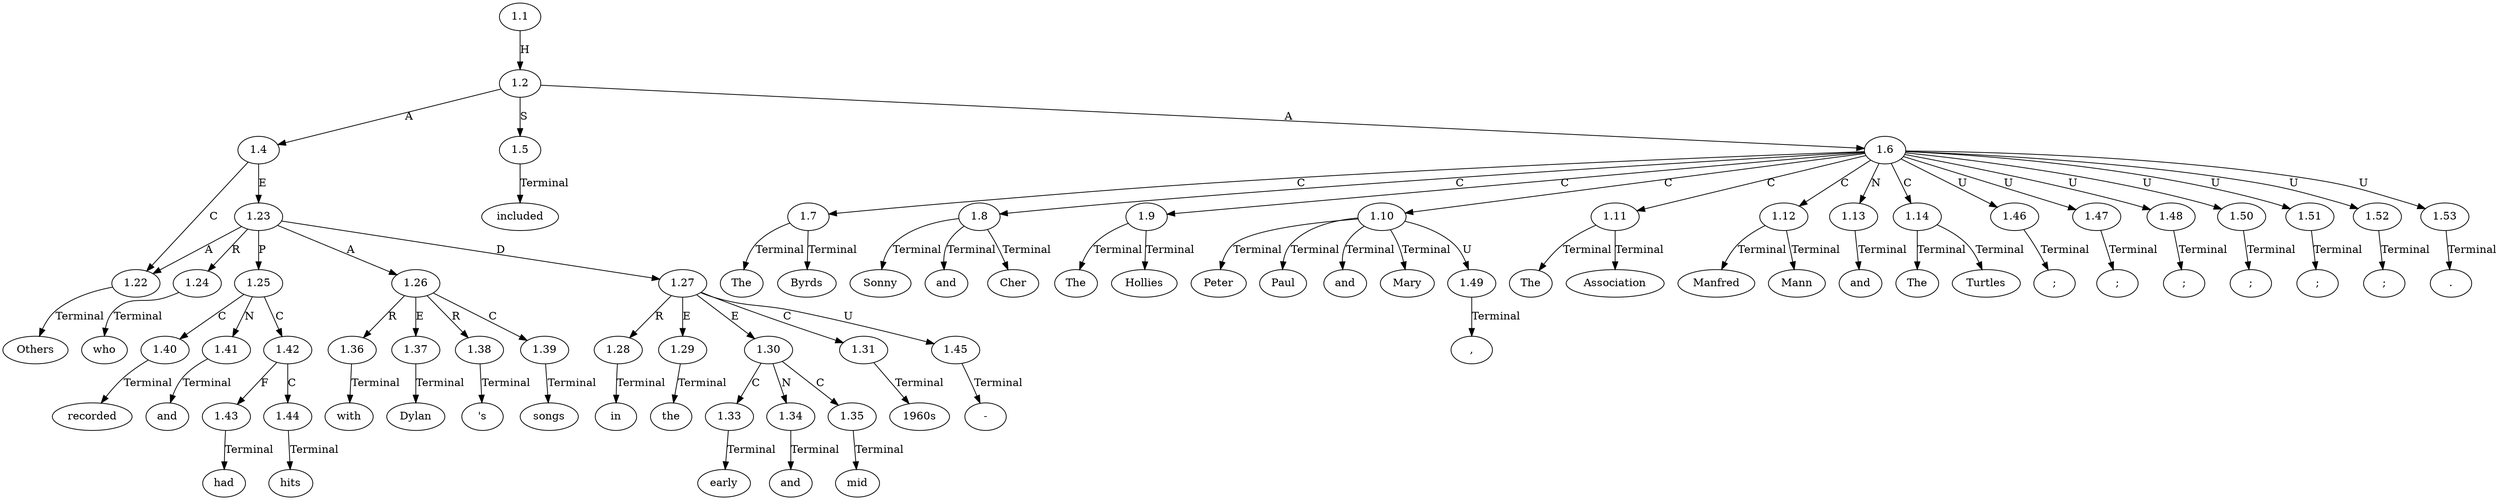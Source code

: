 // Graph
digraph {
	0.1 [label=Others ordering=out]
	0.10 [label=songs ordering=out]
	0.11 [label=in ordering=out]
	0.12 [label=the ordering=out]
	0.13 [label=early ordering=out]
	0.14 [label=and ordering=out]
	0.15 [label=mid ordering=out]
	0.16 [label="-" ordering=out]
	0.17 [label="1960s" ordering=out]
	0.18 [label=included ordering=out]
	0.19 [label=The ordering=out]
	0.2 [label=who ordering=out]
	0.20 [label=Byrds ordering=out]
	0.21 [label=";" ordering=out]
	0.22 [label=Sonny ordering=out]
	0.23 [label=and ordering=out]
	0.24 [label=Cher ordering=out]
	0.25 [label=";" ordering=out]
	0.26 [label=The ordering=out]
	0.27 [label=Hollies ordering=out]
	0.28 [label=";" ordering=out]
	0.29 [label=Peter ordering=out]
	0.3 [label=recorded ordering=out]
	0.30 [label="," ordering=out]
	0.31 [label=Paul ordering=out]
	0.32 [label=and ordering=out]
	0.33 [label=Mary ordering=out]
	0.34 [label=";" ordering=out]
	0.35 [label=The ordering=out]
	0.36 [label=Association ordering=out]
	0.37 [label=";" ordering=out]
	0.38 [label=Manfred ordering=out]
	0.39 [label=Mann ordering=out]
	0.4 [label=and ordering=out]
	0.40 [label=";" ordering=out]
	0.41 [label=and ordering=out]
	0.42 [label=The ordering=out]
	0.43 [label=Turtles ordering=out]
	0.44 [label="." ordering=out]
	0.5 [label=had ordering=out]
	0.6 [label=hits ordering=out]
	0.7 [label=with ordering=out]
	0.8 [label=Dylan ordering=out]
	0.9 [label="'s" ordering=out]
	1.1 [label=1.1 ordering=out]
	1.2 [label=1.2 ordering=out]
	1.4 [label=1.4 ordering=out]
	1.5 [label=1.5 ordering=out]
	1.6 [label=1.6 ordering=out]
	1.7 [label=1.7 ordering=out]
	1.8 [label=1.8 ordering=out]
	1.9 [label=1.9 ordering=out]
	1.10 [label=1.10 ordering=out]
	1.11 [label=1.11 ordering=out]
	1.12 [label=1.12 ordering=out]
	1.13 [label=1.13 ordering=out]
	1.14 [label=1.14 ordering=out]
	1.22 [label=1.22 ordering=out]
	1.23 [label=1.23 ordering=out]
	1.24 [label=1.24 ordering=out]
	1.25 [label=1.25 ordering=out]
	1.26 [label=1.26 ordering=out]
	1.27 [label=1.27 ordering=out]
	1.28 [label=1.28 ordering=out]
	1.29 [label=1.29 ordering=out]
	1.30 [label=1.30 ordering=out]
	1.31 [label=1.31 ordering=out]
	1.33 [label=1.33 ordering=out]
	1.34 [label=1.34 ordering=out]
	1.35 [label=1.35 ordering=out]
	1.36 [label=1.36 ordering=out]
	1.37 [label=1.37 ordering=out]
	1.38 [label=1.38 ordering=out]
	1.39 [label=1.39 ordering=out]
	1.40 [label=1.40 ordering=out]
	1.41 [label=1.41 ordering=out]
	1.42 [label=1.42 ordering=out]
	1.43 [label=1.43 ordering=out]
	1.44 [label=1.44 ordering=out]
	1.45 [label=1.45 ordering=out]
	1.46 [label=1.46 ordering=out]
	1.47 [label=1.47 ordering=out]
	1.48 [label=1.48 ordering=out]
	1.49 [label=1.49 ordering=out]
	1.50 [label=1.50 ordering=out]
	1.51 [label=1.51 ordering=out]
	1.52 [label=1.52 ordering=out]
	1.53 [label=1.53 ordering=out]
	1.1 -> 1.2 [label=H ordering=out]
	1.2 -> 1.4 [label=A ordering=out]
	1.2 -> 1.5 [label=S ordering=out]
	1.2 -> 1.6 [label=A ordering=out]
	1.4 -> 1.22 [label=C ordering=out]
	1.4 -> 1.23 [label=E ordering=out]
	1.5 -> 0.18 [label=Terminal ordering=out]
	1.6 -> 1.7 [label=C ordering=out]
	1.6 -> 1.8 [label=C ordering=out]
	1.6 -> 1.9 [label=C ordering=out]
	1.6 -> 1.10 [label=C ordering=out]
	1.6 -> 1.11 [label=C ordering=out]
	1.6 -> 1.12 [label=C ordering=out]
	1.6 -> 1.13 [label=N ordering=out]
	1.6 -> 1.14 [label=C ordering=out]
	1.6 -> 1.46 [label=U ordering=out]
	1.6 -> 1.47 [label=U ordering=out]
	1.6 -> 1.48 [label=U ordering=out]
	1.6 -> 1.50 [label=U ordering=out]
	1.6 -> 1.51 [label=U ordering=out]
	1.6 -> 1.52 [label=U ordering=out]
	1.6 -> 1.53 [label=U ordering=out]
	1.7 -> 0.19 [label=Terminal ordering=out]
	1.7 -> 0.20 [label=Terminal ordering=out]
	1.8 -> 0.22 [label=Terminal ordering=out]
	1.8 -> 0.23 [label=Terminal ordering=out]
	1.8 -> 0.24 [label=Terminal ordering=out]
	1.9 -> 0.26 [label=Terminal ordering=out]
	1.9 -> 0.27 [label=Terminal ordering=out]
	1.10 -> 0.29 [label=Terminal ordering=out]
	1.10 -> 0.31 [label=Terminal ordering=out]
	1.10 -> 0.32 [label=Terminal ordering=out]
	1.10 -> 0.33 [label=Terminal ordering=out]
	1.10 -> 1.49 [label=U ordering=out]
	1.11 -> 0.35 [label=Terminal ordering=out]
	1.11 -> 0.36 [label=Terminal ordering=out]
	1.12 -> 0.38 [label=Terminal ordering=out]
	1.12 -> 0.39 [label=Terminal ordering=out]
	1.13 -> 0.41 [label=Terminal ordering=out]
	1.14 -> 0.42 [label=Terminal ordering=out]
	1.14 -> 0.43 [label=Terminal ordering=out]
	1.22 -> 0.1 [label=Terminal ordering=out]
	1.23 -> 1.22 [label=A ordering=out]
	1.23 -> 1.24 [label=R ordering=out]
	1.23 -> 1.25 [label=P ordering=out]
	1.23 -> 1.26 [label=A ordering=out]
	1.23 -> 1.27 [label=D ordering=out]
	1.24 -> 0.2 [label=Terminal ordering=out]
	1.25 -> 1.40 [label=C ordering=out]
	1.25 -> 1.41 [label=N ordering=out]
	1.25 -> 1.42 [label=C ordering=out]
	1.26 -> 1.36 [label=R ordering=out]
	1.26 -> 1.37 [label=E ordering=out]
	1.26 -> 1.38 [label=R ordering=out]
	1.26 -> 1.39 [label=C ordering=out]
	1.27 -> 1.28 [label=R ordering=out]
	1.27 -> 1.29 [label=E ordering=out]
	1.27 -> 1.30 [label=E ordering=out]
	1.27 -> 1.31 [label=C ordering=out]
	1.27 -> 1.45 [label=U ordering=out]
	1.28 -> 0.11 [label=Terminal ordering=out]
	1.29 -> 0.12 [label=Terminal ordering=out]
	1.30 -> 1.33 [label=C ordering=out]
	1.30 -> 1.34 [label=N ordering=out]
	1.30 -> 1.35 [label=C ordering=out]
	1.31 -> 0.17 [label=Terminal ordering=out]
	1.33 -> 0.13 [label=Terminal ordering=out]
	1.34 -> 0.14 [label=Terminal ordering=out]
	1.35 -> 0.15 [label=Terminal ordering=out]
	1.36 -> 0.7 [label=Terminal ordering=out]
	1.37 -> 0.8 [label=Terminal ordering=out]
	1.38 -> 0.9 [label=Terminal ordering=out]
	1.39 -> 0.10 [label=Terminal ordering=out]
	1.40 -> 0.3 [label=Terminal ordering=out]
	1.41 -> 0.4 [label=Terminal ordering=out]
	1.42 -> 1.43 [label=F ordering=out]
	1.42 -> 1.44 [label=C ordering=out]
	1.43 -> 0.5 [label=Terminal ordering=out]
	1.44 -> 0.6 [label=Terminal ordering=out]
	1.45 -> 0.16 [label=Terminal ordering=out]
	1.46 -> 0.21 [label=Terminal ordering=out]
	1.47 -> 0.25 [label=Terminal ordering=out]
	1.48 -> 0.28 [label=Terminal ordering=out]
	1.49 -> 0.30 [label=Terminal ordering=out]
	1.50 -> 0.34 [label=Terminal ordering=out]
	1.51 -> 0.37 [label=Terminal ordering=out]
	1.52 -> 0.40 [label=Terminal ordering=out]
	1.53 -> 0.44 [label=Terminal ordering=out]
}
